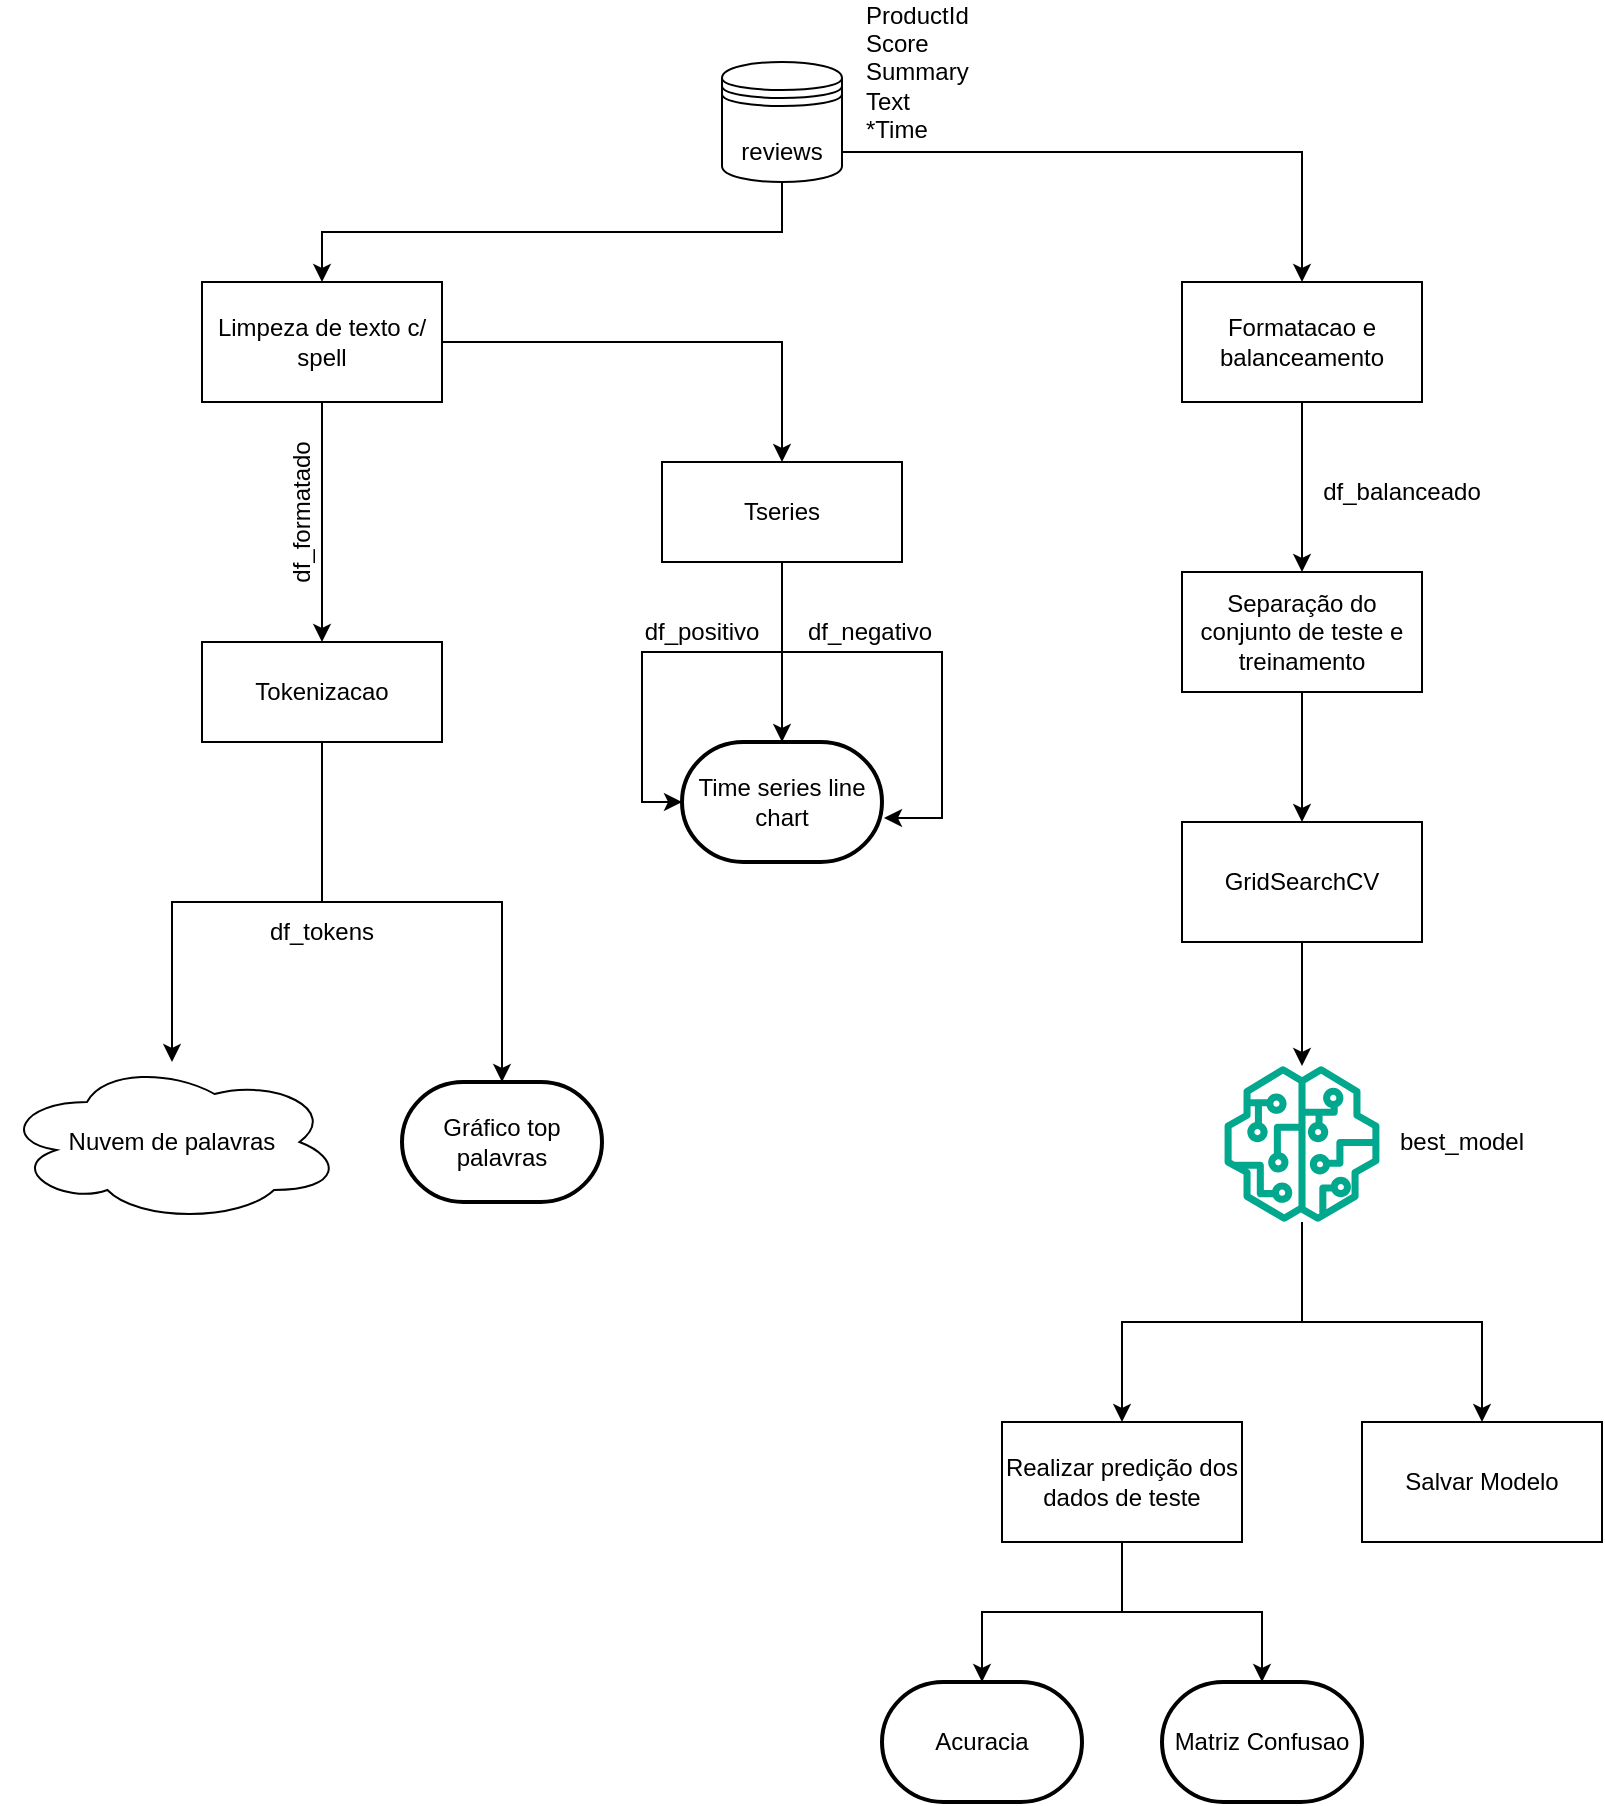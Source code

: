<mxfile version="27.1.6">
  <diagram name="Página-1" id="UqNtgHK7CwzhTbBHMxgM">
    <mxGraphModel dx="1044" dy="1648" grid="1" gridSize="10" guides="1" tooltips="1" connect="1" arrows="1" fold="1" page="1" pageScale="1" pageWidth="827" pageHeight="1169" math="0" shadow="0">
      <root>
        <mxCell id="0" />
        <mxCell id="1" parent="0" />
        <mxCell id="oQ5Rby-hga_X__ONy6VM-1" value="" style="shape=datastore;whiteSpace=wrap;html=1;" vertex="1" parent="1">
          <mxGeometry x="370" y="50" width="60" height="60" as="geometry" />
        </mxCell>
        <mxCell id="oQ5Rby-hga_X__ONy6VM-7" style="edgeStyle=orthogonalEdgeStyle;rounded=0;orthogonalLoop=1;jettySize=auto;html=1;exitX=0.5;exitY=1;exitDx=0;exitDy=0;entryX=0.5;entryY=0;entryDx=0;entryDy=0;" edge="1" parent="1" source="oQ5Rby-hga_X__ONy6VM-2" target="oQ5Rby-hga_X__ONy6VM-5">
          <mxGeometry relative="1" as="geometry" />
        </mxCell>
        <mxCell id="oQ5Rby-hga_X__ONy6VM-26" style="edgeStyle=orthogonalEdgeStyle;rounded=0;orthogonalLoop=1;jettySize=auto;html=1;" edge="1" parent="1" source="oQ5Rby-hga_X__ONy6VM-2" target="oQ5Rby-hga_X__ONy6VM-25">
          <mxGeometry relative="1" as="geometry" />
        </mxCell>
        <mxCell id="oQ5Rby-hga_X__ONy6VM-2" value="reviews" style="text;strokeColor=none;align=center;fillColor=none;html=1;verticalAlign=middle;whiteSpace=wrap;rounded=0;" vertex="1" parent="1">
          <mxGeometry x="370" y="80" width="60" height="30" as="geometry" />
        </mxCell>
        <mxCell id="oQ5Rby-hga_X__ONy6VM-3" value="ProductId&lt;div&gt;Score&lt;/div&gt;&lt;div&gt;Summary&amp;nbsp;&lt;/div&gt;&lt;div&gt;Text&lt;/div&gt;&lt;div&gt;*Time&lt;/div&gt;" style="text;strokeColor=none;align=left;fillColor=none;html=1;verticalAlign=middle;whiteSpace=wrap;rounded=0;" vertex="1" parent="1">
          <mxGeometry x="440" y="40" width="60" height="30" as="geometry" />
        </mxCell>
        <mxCell id="oQ5Rby-hga_X__ONy6VM-9" style="edgeStyle=orthogonalEdgeStyle;rounded=0;orthogonalLoop=1;jettySize=auto;html=1;exitX=0.5;exitY=1;exitDx=0;exitDy=0;entryX=0.5;entryY=0;entryDx=0;entryDy=0;" edge="1" parent="1" source="oQ5Rby-hga_X__ONy6VM-5" target="oQ5Rby-hga_X__ONy6VM-8">
          <mxGeometry relative="1" as="geometry" />
        </mxCell>
        <mxCell id="oQ5Rby-hga_X__ONy6VM-17" style="edgeStyle=orthogonalEdgeStyle;rounded=0;orthogonalLoop=1;jettySize=auto;html=1;entryX=0.5;entryY=0;entryDx=0;entryDy=0;" edge="1" parent="1" source="oQ5Rby-hga_X__ONy6VM-5" target="oQ5Rby-hga_X__ONy6VM-16">
          <mxGeometry relative="1" as="geometry" />
        </mxCell>
        <mxCell id="oQ5Rby-hga_X__ONy6VM-5" value="Limpeza de texto c/ spell" style="whiteSpace=wrap;html=1;" vertex="1" parent="1">
          <mxGeometry x="110" y="160" width="120" height="60" as="geometry" />
        </mxCell>
        <mxCell id="oQ5Rby-hga_X__ONy6VM-12" style="edgeStyle=orthogonalEdgeStyle;rounded=0;orthogonalLoop=1;jettySize=auto;html=1;exitX=0.5;exitY=1;exitDx=0;exitDy=0;" edge="1" parent="1" source="oQ5Rby-hga_X__ONy6VM-8" target="oQ5Rby-hga_X__ONy6VM-11">
          <mxGeometry relative="1" as="geometry" />
        </mxCell>
        <mxCell id="oQ5Rby-hga_X__ONy6VM-15" style="edgeStyle=orthogonalEdgeStyle;rounded=0;orthogonalLoop=1;jettySize=auto;html=1;" edge="1" parent="1" source="oQ5Rby-hga_X__ONy6VM-8" target="oQ5Rby-hga_X__ONy6VM-14">
          <mxGeometry relative="1" as="geometry">
            <Array as="points">
              <mxPoint x="170" y="470" />
              <mxPoint x="260" y="470" />
            </Array>
          </mxGeometry>
        </mxCell>
        <mxCell id="oQ5Rby-hga_X__ONy6VM-8" value="Tokenizacao" style="whiteSpace=wrap;html=1;" vertex="1" parent="1">
          <mxGeometry x="110" y="340" width="120" height="50" as="geometry" />
        </mxCell>
        <mxCell id="oQ5Rby-hga_X__ONy6VM-10" value="df_formatado" style="text;strokeColor=none;align=center;fillColor=none;html=1;verticalAlign=middle;whiteSpace=wrap;rounded=0;rotation=-90;" vertex="1" parent="1">
          <mxGeometry x="130" y="260" width="60" height="30" as="geometry" />
        </mxCell>
        <mxCell id="oQ5Rby-hga_X__ONy6VM-11" value="Nuvem de palavras" style="ellipse;shape=cloud;whiteSpace=wrap;html=1;" vertex="1" parent="1">
          <mxGeometry x="10" y="550" width="170" height="80" as="geometry" />
        </mxCell>
        <mxCell id="oQ5Rby-hga_X__ONy6VM-13" value="df_tokens" style="text;strokeColor=none;align=center;fillColor=none;html=1;verticalAlign=middle;whiteSpace=wrap;rounded=0;" vertex="1" parent="1">
          <mxGeometry x="140" y="470" width="60" height="30" as="geometry" />
        </mxCell>
        <mxCell id="oQ5Rby-hga_X__ONy6VM-14" value="Gráfico top palavras" style="strokeWidth=2;html=1;shape=mxgraph.flowchart.terminator;whiteSpace=wrap;" vertex="1" parent="1">
          <mxGeometry x="210" y="560" width="100" height="60" as="geometry" />
        </mxCell>
        <mxCell id="oQ5Rby-hga_X__ONy6VM-16" value="Tseries" style="whiteSpace=wrap;html=1;" vertex="1" parent="1">
          <mxGeometry x="340" y="250" width="120" height="50" as="geometry" />
        </mxCell>
        <mxCell id="oQ5Rby-hga_X__ONy6VM-18" value="Time series line chart" style="strokeWidth=2;html=1;shape=mxgraph.flowchart.terminator;whiteSpace=wrap;" vertex="1" parent="1">
          <mxGeometry x="350" y="390" width="100" height="60" as="geometry" />
        </mxCell>
        <mxCell id="oQ5Rby-hga_X__ONy6VM-19" style="edgeStyle=orthogonalEdgeStyle;rounded=0;orthogonalLoop=1;jettySize=auto;html=1;exitX=0.5;exitY=1;exitDx=0;exitDy=0;entryX=0;entryY=0.5;entryDx=0;entryDy=0;entryPerimeter=0;" edge="1" parent="1" source="oQ5Rby-hga_X__ONy6VM-16" target="oQ5Rby-hga_X__ONy6VM-18">
          <mxGeometry relative="1" as="geometry" />
        </mxCell>
        <mxCell id="oQ5Rby-hga_X__ONy6VM-20" style="edgeStyle=orthogonalEdgeStyle;rounded=0;orthogonalLoop=1;jettySize=auto;html=1;entryX=0.5;entryY=0;entryDx=0;entryDy=0;entryPerimeter=0;" edge="1" parent="1" source="oQ5Rby-hga_X__ONy6VM-16" target="oQ5Rby-hga_X__ONy6VM-18">
          <mxGeometry relative="1" as="geometry" />
        </mxCell>
        <mxCell id="oQ5Rby-hga_X__ONy6VM-21" style="edgeStyle=orthogonalEdgeStyle;rounded=0;orthogonalLoop=1;jettySize=auto;html=1;entryX=1.01;entryY=0.633;entryDx=0;entryDy=0;entryPerimeter=0;" edge="1" parent="1" source="oQ5Rby-hga_X__ONy6VM-16" target="oQ5Rby-hga_X__ONy6VM-18">
          <mxGeometry relative="1" as="geometry" />
        </mxCell>
        <mxCell id="oQ5Rby-hga_X__ONy6VM-23" value="df_positivo&lt;span style=&quot;color: rgba(0, 0, 0, 0); font-family: monospace; font-size: 0px; text-align: start; text-wrap: nowrap;&quot;&gt;%3CmxGraphModel%3E%3Croot%3E%3CmxCell%20id%3D%220%22%2F%3E%3CmxCell%20id%3D%221%22%20parent%3D%220%22%2F%3E%3CmxCell%20id%3D%222%22%20value%3D%22Gr%C3%A1fico%20top%20palavras%22%20style%3D%22strokeWidth%3D2%3Bhtml%3D1%3Bshape%3Dmxgraph.flowchart.terminator%3BwhiteSpace%3Dwrap%3B%22%20vertex%3D%221%22%20parent%3D%221%22%3E%3CmxGeometry%20x%3D%22210%22%20y%3D%22560%22%20width%3D%22100%22%20height%3D%2260%22%20as%3D%22geometry%22%2F%3E%3C%2FmxCell%3E%3C%2Froot%3E%3C%2FmxGraphModel%3E&lt;/span&gt;" style="text;strokeColor=none;align=center;fillColor=none;html=1;verticalAlign=middle;whiteSpace=wrap;rounded=0;" vertex="1" parent="1">
          <mxGeometry x="330" y="320" width="60" height="30" as="geometry" />
        </mxCell>
        <mxCell id="oQ5Rby-hga_X__ONy6VM-24" value="df_negativo" style="text;strokeColor=none;align=center;fillColor=none;html=1;verticalAlign=middle;whiteSpace=wrap;rounded=0;" vertex="1" parent="1">
          <mxGeometry x="414" y="320" width="60" height="30" as="geometry" />
        </mxCell>
        <mxCell id="oQ5Rby-hga_X__ONy6VM-28" style="edgeStyle=orthogonalEdgeStyle;rounded=0;orthogonalLoop=1;jettySize=auto;html=1;entryX=0.5;entryY=0;entryDx=0;entryDy=0;" edge="1" parent="1" source="oQ5Rby-hga_X__ONy6VM-25" target="oQ5Rby-hga_X__ONy6VM-27">
          <mxGeometry relative="1" as="geometry" />
        </mxCell>
        <mxCell id="oQ5Rby-hga_X__ONy6VM-25" value="Formatacao e balanceamento" style="whiteSpace=wrap;html=1;" vertex="1" parent="1">
          <mxGeometry x="600" y="160" width="120" height="60" as="geometry" />
        </mxCell>
        <mxCell id="oQ5Rby-hga_X__ONy6VM-31" style="edgeStyle=orthogonalEdgeStyle;rounded=0;orthogonalLoop=1;jettySize=auto;html=1;" edge="1" parent="1" source="oQ5Rby-hga_X__ONy6VM-27" target="oQ5Rby-hga_X__ONy6VM-30">
          <mxGeometry relative="1" as="geometry" />
        </mxCell>
        <mxCell id="oQ5Rby-hga_X__ONy6VM-27" value="Separação do conjunto de teste e treinamento" style="whiteSpace=wrap;html=1;" vertex="1" parent="1">
          <mxGeometry x="600" y="305" width="120" height="60" as="geometry" />
        </mxCell>
        <mxCell id="oQ5Rby-hga_X__ONy6VM-29" value="df_balanceado" style="text;strokeColor=none;align=center;fillColor=none;html=1;verticalAlign=middle;whiteSpace=wrap;rounded=0;" vertex="1" parent="1">
          <mxGeometry x="680" y="250" width="60" height="30" as="geometry" />
        </mxCell>
        <mxCell id="oQ5Rby-hga_X__ONy6VM-33" style="edgeStyle=orthogonalEdgeStyle;rounded=0;orthogonalLoop=1;jettySize=auto;html=1;" edge="1" parent="1" source="oQ5Rby-hga_X__ONy6VM-30" target="oQ5Rby-hga_X__ONy6VM-32">
          <mxGeometry relative="1" as="geometry" />
        </mxCell>
        <mxCell id="oQ5Rby-hga_X__ONy6VM-30" value="GridSearchCV" style="whiteSpace=wrap;html=1;" vertex="1" parent="1">
          <mxGeometry x="600" y="430" width="120" height="60" as="geometry" />
        </mxCell>
        <mxCell id="oQ5Rby-hga_X__ONy6VM-36" style="edgeStyle=orthogonalEdgeStyle;rounded=0;orthogonalLoop=1;jettySize=auto;html=1;entryX=0.5;entryY=0;entryDx=0;entryDy=0;" edge="1" parent="1" source="oQ5Rby-hga_X__ONy6VM-32" target="oQ5Rby-hga_X__ONy6VM-35">
          <mxGeometry relative="1" as="geometry" />
        </mxCell>
        <mxCell id="oQ5Rby-hga_X__ONy6VM-38" style="edgeStyle=orthogonalEdgeStyle;rounded=0;orthogonalLoop=1;jettySize=auto;html=1;entryX=0.5;entryY=0;entryDx=0;entryDy=0;" edge="1" parent="1" source="oQ5Rby-hga_X__ONy6VM-32" target="oQ5Rby-hga_X__ONy6VM-37">
          <mxGeometry relative="1" as="geometry" />
        </mxCell>
        <mxCell id="oQ5Rby-hga_X__ONy6VM-32" value="" style="sketch=0;outlineConnect=0;fontColor=#232F3E;gradientColor=none;fillColor=#01A88D;strokeColor=none;dashed=0;verticalLabelPosition=bottom;verticalAlign=top;align=center;html=1;fontSize=12;fontStyle=0;aspect=fixed;pointerEvents=1;shape=mxgraph.aws4.sagemaker_model;" vertex="1" parent="1">
          <mxGeometry x="621" y="552" width="78" height="78" as="geometry" />
        </mxCell>
        <mxCell id="oQ5Rby-hga_X__ONy6VM-34" value="best_model" style="text;strokeColor=none;align=center;fillColor=none;html=1;verticalAlign=middle;whiteSpace=wrap;rounded=0;" vertex="1" parent="1">
          <mxGeometry x="710" y="575" width="60" height="30" as="geometry" />
        </mxCell>
        <mxCell id="oQ5Rby-hga_X__ONy6VM-35" value="Salvar Modelo" style="whiteSpace=wrap;html=1;" vertex="1" parent="1">
          <mxGeometry x="690" y="730" width="120" height="60" as="geometry" />
        </mxCell>
        <mxCell id="oQ5Rby-hga_X__ONy6VM-37" value="Realizar predição dos dados de teste" style="whiteSpace=wrap;html=1;" vertex="1" parent="1">
          <mxGeometry x="510" y="730" width="120" height="60" as="geometry" />
        </mxCell>
        <mxCell id="oQ5Rby-hga_X__ONy6VM-40" value="Matriz Confusao" style="strokeWidth=2;html=1;shape=mxgraph.flowchart.terminator;whiteSpace=wrap;" vertex="1" parent="1">
          <mxGeometry x="590" y="860" width="100" height="60" as="geometry" />
        </mxCell>
        <mxCell id="oQ5Rby-hga_X__ONy6VM-41" style="edgeStyle=orthogonalEdgeStyle;rounded=0;orthogonalLoop=1;jettySize=auto;html=1;entryX=0.5;entryY=0;entryDx=0;entryDy=0;entryPerimeter=0;" edge="1" parent="1" source="oQ5Rby-hga_X__ONy6VM-37" target="oQ5Rby-hga_X__ONy6VM-40">
          <mxGeometry relative="1" as="geometry" />
        </mxCell>
        <mxCell id="oQ5Rby-hga_X__ONy6VM-42" value="Acuracia" style="strokeWidth=2;html=1;shape=mxgraph.flowchart.terminator;whiteSpace=wrap;" vertex="1" parent="1">
          <mxGeometry x="450" y="860" width="100" height="60" as="geometry" />
        </mxCell>
        <mxCell id="oQ5Rby-hga_X__ONy6VM-43" style="edgeStyle=orthogonalEdgeStyle;rounded=0;orthogonalLoop=1;jettySize=auto;html=1;entryX=0.5;entryY=0;entryDx=0;entryDy=0;entryPerimeter=0;" edge="1" parent="1" source="oQ5Rby-hga_X__ONy6VM-37" target="oQ5Rby-hga_X__ONy6VM-42">
          <mxGeometry relative="1" as="geometry" />
        </mxCell>
      </root>
    </mxGraphModel>
  </diagram>
</mxfile>

